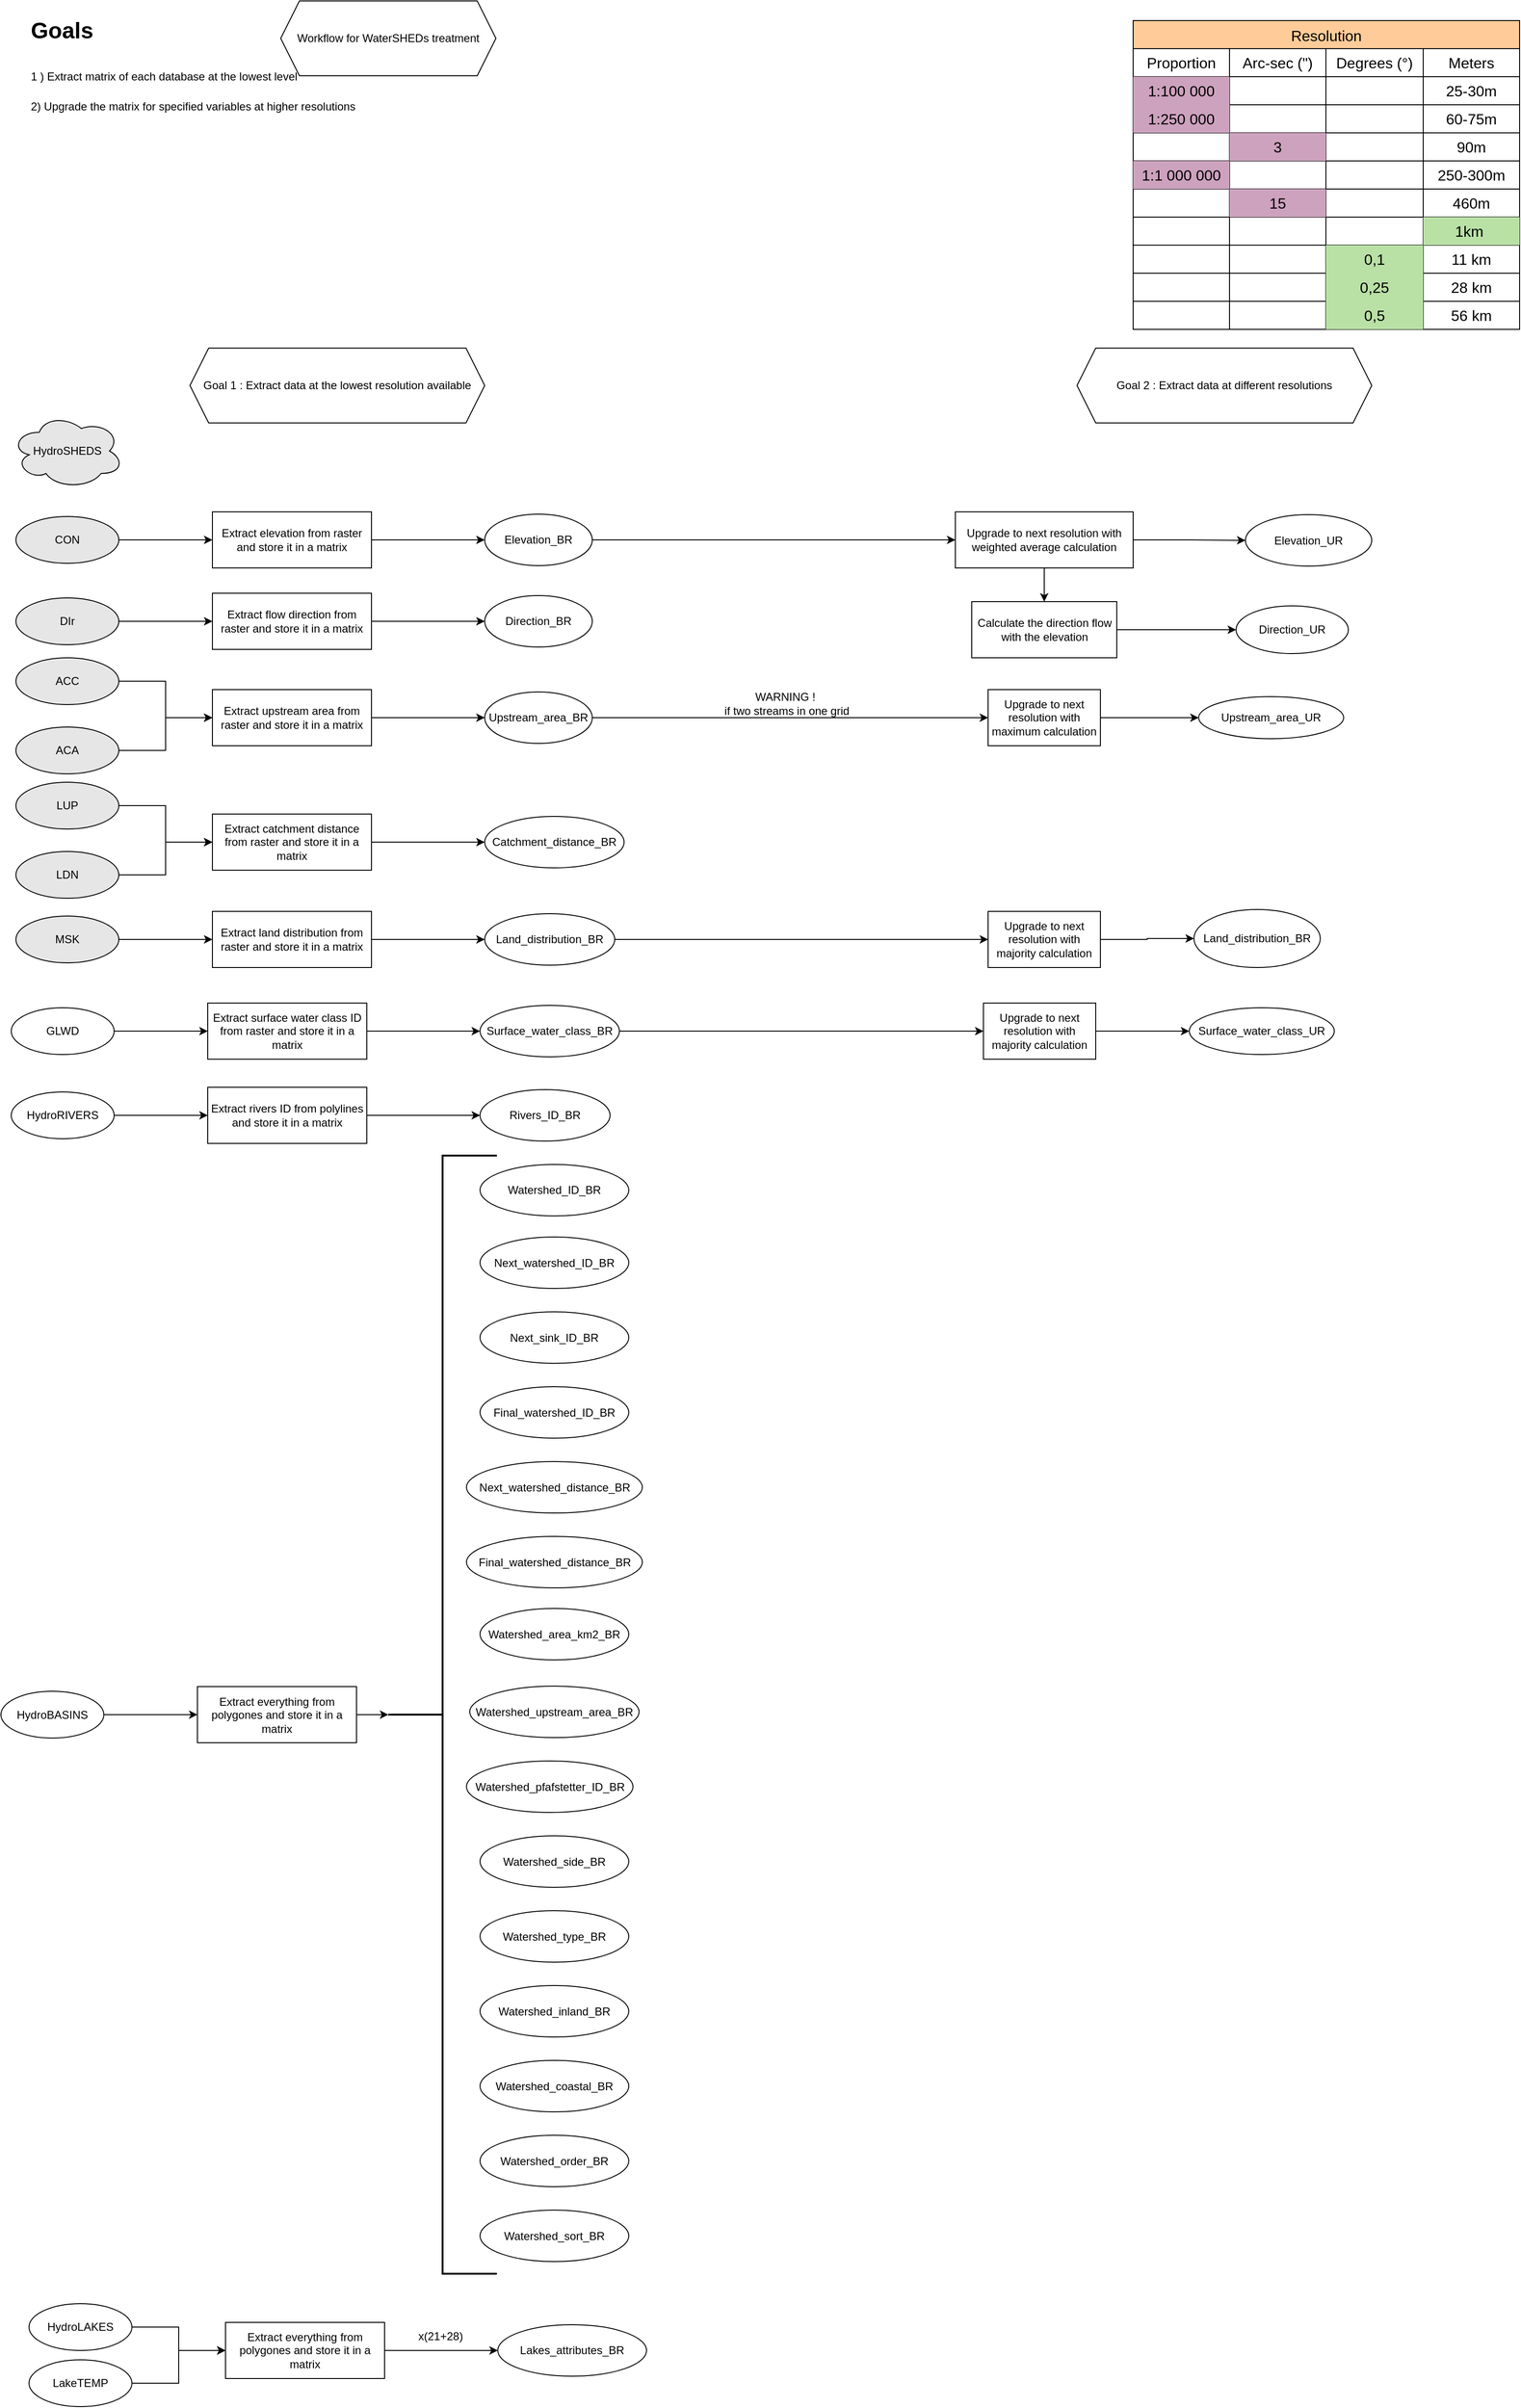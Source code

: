 <mxfile version="27.1.6">
  <diagram name="Page-1" id="_m5b2vXJE67MiZUAcYNU">
    <mxGraphModel dx="848" dy="1563" grid="1" gridSize="10" guides="1" tooltips="1" connect="1" arrows="1" fold="1" page="1" pageScale="1" pageWidth="827" pageHeight="1169" math="0" shadow="0">
      <root>
        <mxCell id="0" />
        <mxCell id="1" parent="0" />
        <mxCell id="U7EKYaoH1QaVwLvWLWPq-1" value="Workflow for WaterSHEDs treatment" style="shape=hexagon;perimeter=hexagonPerimeter2;whiteSpace=wrap;html=1;fixedSize=1;" vertex="1" parent="1">
          <mxGeometry x="299" y="-1161" width="230" height="80" as="geometry" />
        </mxCell>
        <mxCell id="U7EKYaoH1QaVwLvWLWPq-6" value="&lt;h1 style=&quot;margin-top: 0px;&quot;&gt;&lt;span style=&quot;background-color: transparent; color: light-dark(rgb(0, 0, 0), rgb(255, 255, 255));&quot;&gt;Goals&lt;/span&gt;&lt;/h1&gt;&lt;h1 style=&quot;margin-top: 0px;&quot;&gt;&lt;span style=&quot;font-size: 12px; font-weight: 400; text-align: center; text-wrap-mode: nowrap;&quot;&gt;1 ) Extract matrix of each database at the lowest level&lt;/span&gt;&lt;div style=&quot;font-size: 12px; font-weight: 400; text-align: center; text-wrap-mode: nowrap;&quot;&gt;&lt;br&gt;&lt;/div&gt;&lt;div style=&quot;font-size: 12px; font-weight: 400; text-align: center; text-wrap-mode: nowrap;&quot;&gt;2) Upgrade the matrix for specified variables at higher resolutions&lt;/div&gt;&lt;/h1&gt;" style="text;html=1;whiteSpace=wrap;overflow=hidden;rounded=0;" vertex="1" parent="1">
          <mxGeometry x="30" y="-1150" width="370" height="120" as="geometry" />
        </mxCell>
        <mxCell id="U7EKYaoH1QaVwLvWLWPq-8" value="Goal 1 : Extract data at the lowest resolution available" style="shape=hexagon;perimeter=hexagonPerimeter2;whiteSpace=wrap;html=1;fixedSize=1;" vertex="1" parent="1">
          <mxGeometry x="202" y="-790" width="315" height="80" as="geometry" />
        </mxCell>
        <mxCell id="U7EKYaoH1QaVwLvWLWPq-15" value="" style="edgeStyle=orthogonalEdgeStyle;rounded=0;orthogonalLoop=1;jettySize=auto;html=1;" edge="1" parent="1" source="U7EKYaoH1QaVwLvWLWPq-9" target="U7EKYaoH1QaVwLvWLWPq-14">
          <mxGeometry relative="1" as="geometry" />
        </mxCell>
        <mxCell id="U7EKYaoH1QaVwLvWLWPq-9" value="Extract elevation from raster and store it in a matrix" style="rounded=0;whiteSpace=wrap;html=1;" vertex="1" parent="1">
          <mxGeometry x="226" y="-615" width="170" height="60" as="geometry" />
        </mxCell>
        <mxCell id="U7EKYaoH1QaVwLvWLWPq-11" value="HydroSHEDS" style="ellipse;shape=cloud;whiteSpace=wrap;html=1;fillColor=#E6E6E6;" vertex="1" parent="1">
          <mxGeometry x="11" y="-720" width="120" height="80" as="geometry" />
        </mxCell>
        <mxCell id="U7EKYaoH1QaVwLvWLWPq-13" value="" style="edgeStyle=orthogonalEdgeStyle;rounded=0;orthogonalLoop=1;jettySize=auto;html=1;" edge="1" parent="1" source="U7EKYaoH1QaVwLvWLWPq-12" target="U7EKYaoH1QaVwLvWLWPq-9">
          <mxGeometry relative="1" as="geometry" />
        </mxCell>
        <mxCell id="U7EKYaoH1QaVwLvWLWPq-12" value="CON" style="ellipse;whiteSpace=wrap;html=1;fillColor=#E6E6E6;" vertex="1" parent="1">
          <mxGeometry x="16" y="-610" width="110" height="50" as="geometry" />
        </mxCell>
        <mxCell id="U7EKYaoH1QaVwLvWLWPq-154" value="" style="edgeStyle=orthogonalEdgeStyle;rounded=0;orthogonalLoop=1;jettySize=auto;html=1;" edge="1" parent="1" source="U7EKYaoH1QaVwLvWLWPq-14" target="U7EKYaoH1QaVwLvWLWPq-153">
          <mxGeometry relative="1" as="geometry" />
        </mxCell>
        <mxCell id="U7EKYaoH1QaVwLvWLWPq-157" value="" style="edgeStyle=orthogonalEdgeStyle;rounded=0;orthogonalLoop=1;jettySize=auto;html=1;" edge="1" parent="1" source="U7EKYaoH1QaVwLvWLWPq-14" target="U7EKYaoH1QaVwLvWLWPq-156">
          <mxGeometry relative="1" as="geometry" />
        </mxCell>
        <mxCell id="U7EKYaoH1QaVwLvWLWPq-14" value="Elevation_BR" style="ellipse;whiteSpace=wrap;html=1;rounded=0;" vertex="1" parent="1">
          <mxGeometry x="517" y="-612.5" width="115" height="55" as="geometry" />
        </mxCell>
        <mxCell id="U7EKYaoH1QaVwLvWLWPq-17" value="Resolution" style="shape=table;startSize=30;container=1;collapsible=0;childLayout=tableLayout;strokeColor=default;fontSize=16;fillColor=#FFCC99;" vertex="1" parent="1">
          <mxGeometry x="1210" y="-1140" width="413" height="330" as="geometry" />
        </mxCell>
        <mxCell id="U7EKYaoH1QaVwLvWLWPq-18" value="" style="shape=tableRow;horizontal=0;startSize=0;swimlaneHead=0;swimlaneBody=0;strokeColor=inherit;top=0;left=0;bottom=0;right=0;collapsible=0;dropTarget=0;fillColor=none;points=[[0,0.5],[1,0.5]];portConstraint=eastwest;fontSize=16;" vertex="1" parent="U7EKYaoH1QaVwLvWLWPq-17">
          <mxGeometry y="30" width="413" height="30" as="geometry" />
        </mxCell>
        <mxCell id="U7EKYaoH1QaVwLvWLWPq-72" value="Proportion" style="shape=partialRectangle;html=1;whiteSpace=wrap;connectable=0;strokeColor=inherit;overflow=hidden;fillColor=none;top=0;left=0;bottom=0;right=0;pointerEvents=1;fontSize=16;" vertex="1" parent="U7EKYaoH1QaVwLvWLWPq-18">
          <mxGeometry width="103" height="30" as="geometry">
            <mxRectangle width="103" height="30" as="alternateBounds" />
          </mxGeometry>
        </mxCell>
        <mxCell id="U7EKYaoH1QaVwLvWLWPq-19" value="Arc-sec (&quot;)" style="shape=partialRectangle;html=1;whiteSpace=wrap;connectable=0;strokeColor=inherit;overflow=hidden;fillColor=none;top=0;left=0;bottom=0;right=0;pointerEvents=1;fontSize=16;" vertex="1" parent="U7EKYaoH1QaVwLvWLWPq-18">
          <mxGeometry x="103" width="103" height="30" as="geometry">
            <mxRectangle width="103" height="30" as="alternateBounds" />
          </mxGeometry>
        </mxCell>
        <mxCell id="U7EKYaoH1QaVwLvWLWPq-20" value="Degrees (°)" style="shape=partialRectangle;html=1;whiteSpace=wrap;connectable=0;strokeColor=inherit;overflow=hidden;fillColor=none;top=0;left=0;bottom=0;right=0;pointerEvents=1;fontSize=16;" vertex="1" parent="U7EKYaoH1QaVwLvWLWPq-18">
          <mxGeometry x="206" width="104" height="30" as="geometry">
            <mxRectangle width="104" height="30" as="alternateBounds" />
          </mxGeometry>
        </mxCell>
        <mxCell id="U7EKYaoH1QaVwLvWLWPq-21" value="Meters" style="shape=partialRectangle;html=1;whiteSpace=wrap;connectable=0;strokeColor=inherit;overflow=hidden;fillColor=none;top=0;left=0;bottom=0;right=0;pointerEvents=1;fontSize=16;" vertex="1" parent="U7EKYaoH1QaVwLvWLWPq-18">
          <mxGeometry x="310" width="103" height="30" as="geometry">
            <mxRectangle width="103" height="30" as="alternateBounds" />
          </mxGeometry>
        </mxCell>
        <mxCell id="U7EKYaoH1QaVwLvWLWPq-22" value="" style="shape=tableRow;horizontal=0;startSize=0;swimlaneHead=0;swimlaneBody=0;strokeColor=inherit;top=0;left=0;bottom=0;right=0;collapsible=0;dropTarget=0;fillColor=none;points=[[0,0.5],[1,0.5]];portConstraint=eastwest;fontSize=16;" vertex="1" parent="U7EKYaoH1QaVwLvWLWPq-17">
          <mxGeometry y="60" width="413" height="30" as="geometry" />
        </mxCell>
        <mxCell id="U7EKYaoH1QaVwLvWLWPq-73" value="1:100 000" style="shape=partialRectangle;html=1;whiteSpace=wrap;connectable=0;strokeColor=inherit;overflow=hidden;fillColor=#CDA2BE;top=0;left=0;bottom=0;right=0;pointerEvents=1;fontSize=16;" vertex="1" parent="U7EKYaoH1QaVwLvWLWPq-22">
          <mxGeometry width="103" height="30" as="geometry">
            <mxRectangle width="103" height="30" as="alternateBounds" />
          </mxGeometry>
        </mxCell>
        <mxCell id="U7EKYaoH1QaVwLvWLWPq-23" value="" style="shape=partialRectangle;html=1;whiteSpace=wrap;connectable=0;strokeColor=inherit;overflow=hidden;fillColor=none;top=0;left=0;bottom=0;right=0;pointerEvents=1;fontSize=16;" vertex="1" parent="U7EKYaoH1QaVwLvWLWPq-22">
          <mxGeometry x="103" width="103" height="30" as="geometry">
            <mxRectangle width="103" height="30" as="alternateBounds" />
          </mxGeometry>
        </mxCell>
        <mxCell id="U7EKYaoH1QaVwLvWLWPq-24" value="" style="shape=partialRectangle;html=1;whiteSpace=wrap;connectable=0;strokeColor=inherit;overflow=hidden;fillColor=none;top=0;left=0;bottom=0;right=0;pointerEvents=1;fontSize=16;" vertex="1" parent="U7EKYaoH1QaVwLvWLWPq-22">
          <mxGeometry x="206" width="104" height="30" as="geometry">
            <mxRectangle width="104" height="30" as="alternateBounds" />
          </mxGeometry>
        </mxCell>
        <mxCell id="U7EKYaoH1QaVwLvWLWPq-25" value="25-30m" style="shape=partialRectangle;html=1;whiteSpace=wrap;connectable=0;strokeColor=inherit;overflow=hidden;fillColor=none;top=0;left=0;bottom=0;right=0;pointerEvents=1;fontSize=16;" vertex="1" parent="U7EKYaoH1QaVwLvWLWPq-22">
          <mxGeometry x="310" width="103" height="30" as="geometry">
            <mxRectangle width="103" height="30" as="alternateBounds" />
          </mxGeometry>
        </mxCell>
        <mxCell id="U7EKYaoH1QaVwLvWLWPq-30" value="" style="shape=tableRow;horizontal=0;startSize=0;swimlaneHead=0;swimlaneBody=0;strokeColor=inherit;top=0;left=0;bottom=0;right=0;collapsible=0;dropTarget=0;fillColor=none;points=[[0,0.5],[1,0.5]];portConstraint=eastwest;fontSize=16;" vertex="1" parent="U7EKYaoH1QaVwLvWLWPq-17">
          <mxGeometry y="90" width="413" height="30" as="geometry" />
        </mxCell>
        <mxCell id="U7EKYaoH1QaVwLvWLWPq-74" value="1:250 000" style="shape=partialRectangle;html=1;whiteSpace=wrap;connectable=0;strokeColor=inherit;overflow=hidden;fillColor=#CDA2BE;top=0;left=0;bottom=0;right=0;pointerEvents=1;fontSize=16;" vertex="1" parent="U7EKYaoH1QaVwLvWLWPq-30">
          <mxGeometry width="103" height="30" as="geometry">
            <mxRectangle width="103" height="30" as="alternateBounds" />
          </mxGeometry>
        </mxCell>
        <mxCell id="U7EKYaoH1QaVwLvWLWPq-31" value="" style="shape=partialRectangle;html=1;whiteSpace=wrap;connectable=0;strokeColor=inherit;overflow=hidden;fillColor=none;top=0;left=0;bottom=0;right=0;pointerEvents=1;fontSize=16;" vertex="1" parent="U7EKYaoH1QaVwLvWLWPq-30">
          <mxGeometry x="103" width="103" height="30" as="geometry">
            <mxRectangle width="103" height="30" as="alternateBounds" />
          </mxGeometry>
        </mxCell>
        <mxCell id="U7EKYaoH1QaVwLvWLWPq-32" value="" style="shape=partialRectangle;html=1;whiteSpace=wrap;connectable=0;strokeColor=inherit;overflow=hidden;fillColor=none;top=0;left=0;bottom=0;right=0;pointerEvents=1;fontSize=16;" vertex="1" parent="U7EKYaoH1QaVwLvWLWPq-30">
          <mxGeometry x="206" width="104" height="30" as="geometry">
            <mxRectangle width="104" height="30" as="alternateBounds" />
          </mxGeometry>
        </mxCell>
        <mxCell id="U7EKYaoH1QaVwLvWLWPq-33" value="60-75m" style="shape=partialRectangle;html=1;whiteSpace=wrap;connectable=0;strokeColor=inherit;overflow=hidden;fillColor=none;top=0;left=0;bottom=0;right=0;pointerEvents=1;fontSize=16;" vertex="1" parent="U7EKYaoH1QaVwLvWLWPq-30">
          <mxGeometry x="310" width="103" height="30" as="geometry">
            <mxRectangle width="103" height="30" as="alternateBounds" />
          </mxGeometry>
        </mxCell>
        <mxCell id="U7EKYaoH1QaVwLvWLWPq-34" value="" style="shape=tableRow;horizontal=0;startSize=0;swimlaneHead=0;swimlaneBody=0;strokeColor=inherit;top=0;left=0;bottom=0;right=0;collapsible=0;dropTarget=0;fillColor=none;points=[[0,0.5],[1,0.5]];portConstraint=eastwest;fontSize=16;" vertex="1" parent="U7EKYaoH1QaVwLvWLWPq-17">
          <mxGeometry y="120" width="413" height="30" as="geometry" />
        </mxCell>
        <mxCell id="U7EKYaoH1QaVwLvWLWPq-75" style="shape=partialRectangle;html=1;whiteSpace=wrap;connectable=0;strokeColor=inherit;overflow=hidden;fillColor=none;top=0;left=0;bottom=0;right=0;pointerEvents=1;fontSize=16;" vertex="1" parent="U7EKYaoH1QaVwLvWLWPq-34">
          <mxGeometry width="103" height="30" as="geometry">
            <mxRectangle width="103" height="30" as="alternateBounds" />
          </mxGeometry>
        </mxCell>
        <mxCell id="U7EKYaoH1QaVwLvWLWPq-35" value="3" style="shape=partialRectangle;html=1;whiteSpace=wrap;connectable=0;strokeColor=inherit;overflow=hidden;fillColor=#CDA2BE;top=0;left=0;bottom=0;right=0;pointerEvents=1;fontSize=16;" vertex="1" parent="U7EKYaoH1QaVwLvWLWPq-34">
          <mxGeometry x="103" width="103" height="30" as="geometry">
            <mxRectangle width="103" height="30" as="alternateBounds" />
          </mxGeometry>
        </mxCell>
        <mxCell id="U7EKYaoH1QaVwLvWLWPq-36" value="" style="shape=partialRectangle;html=1;whiteSpace=wrap;connectable=0;strokeColor=inherit;overflow=hidden;fillColor=none;top=0;left=0;bottom=0;right=0;pointerEvents=1;fontSize=16;" vertex="1" parent="U7EKYaoH1QaVwLvWLWPq-34">
          <mxGeometry x="206" width="104" height="30" as="geometry">
            <mxRectangle width="104" height="30" as="alternateBounds" />
          </mxGeometry>
        </mxCell>
        <mxCell id="U7EKYaoH1QaVwLvWLWPq-37" value="90m" style="shape=partialRectangle;html=1;whiteSpace=wrap;connectable=0;strokeColor=inherit;overflow=hidden;fillColor=none;top=0;left=0;bottom=0;right=0;pointerEvents=1;fontSize=16;" vertex="1" parent="U7EKYaoH1QaVwLvWLWPq-34">
          <mxGeometry x="310" width="103" height="30" as="geometry">
            <mxRectangle width="103" height="30" as="alternateBounds" />
          </mxGeometry>
        </mxCell>
        <mxCell id="U7EKYaoH1QaVwLvWLWPq-26" value="" style="shape=tableRow;horizontal=0;startSize=0;swimlaneHead=0;swimlaneBody=0;strokeColor=inherit;top=0;left=0;bottom=0;right=0;collapsible=0;dropTarget=0;fillColor=none;points=[[0,0.5],[1,0.5]];portConstraint=eastwest;fontSize=16;" vertex="1" parent="U7EKYaoH1QaVwLvWLWPq-17">
          <mxGeometry y="150" width="413" height="30" as="geometry" />
        </mxCell>
        <mxCell id="U7EKYaoH1QaVwLvWLWPq-76" value="1:1 000 000" style="shape=partialRectangle;html=1;whiteSpace=wrap;connectable=0;strokeColor=inherit;overflow=hidden;fillColor=#CDA2BE;top=0;left=0;bottom=0;right=0;pointerEvents=1;fontSize=16;" vertex="1" parent="U7EKYaoH1QaVwLvWLWPq-26">
          <mxGeometry width="103" height="30" as="geometry">
            <mxRectangle width="103" height="30" as="alternateBounds" />
          </mxGeometry>
        </mxCell>
        <mxCell id="U7EKYaoH1QaVwLvWLWPq-27" value="" style="shape=partialRectangle;html=1;whiteSpace=wrap;connectable=0;strokeColor=inherit;overflow=hidden;fillColor=none;top=0;left=0;bottom=0;right=0;pointerEvents=1;fontSize=16;" vertex="1" parent="U7EKYaoH1QaVwLvWLWPq-26">
          <mxGeometry x="103" width="103" height="30" as="geometry">
            <mxRectangle width="103" height="30" as="alternateBounds" />
          </mxGeometry>
        </mxCell>
        <mxCell id="U7EKYaoH1QaVwLvWLWPq-28" value="" style="shape=partialRectangle;html=1;whiteSpace=wrap;connectable=0;strokeColor=inherit;overflow=hidden;fillColor=none;top=0;left=0;bottom=0;right=0;pointerEvents=1;fontSize=16;" vertex="1" parent="U7EKYaoH1QaVwLvWLWPq-26">
          <mxGeometry x="206" width="104" height="30" as="geometry">
            <mxRectangle width="104" height="30" as="alternateBounds" />
          </mxGeometry>
        </mxCell>
        <mxCell id="U7EKYaoH1QaVwLvWLWPq-29" value="250-300m" style="shape=partialRectangle;html=1;whiteSpace=wrap;connectable=0;strokeColor=inherit;overflow=hidden;fillColor=none;top=0;left=0;bottom=0;right=0;pointerEvents=1;fontSize=16;" vertex="1" parent="U7EKYaoH1QaVwLvWLWPq-26">
          <mxGeometry x="310" width="103" height="30" as="geometry">
            <mxRectangle width="103" height="30" as="alternateBounds" />
          </mxGeometry>
        </mxCell>
        <mxCell id="U7EKYaoH1QaVwLvWLWPq-38" value="" style="shape=tableRow;horizontal=0;startSize=0;swimlaneHead=0;swimlaneBody=0;strokeColor=inherit;top=0;left=0;bottom=0;right=0;collapsible=0;dropTarget=0;fillColor=none;points=[[0,0.5],[1,0.5]];portConstraint=eastwest;fontSize=16;" vertex="1" parent="U7EKYaoH1QaVwLvWLWPq-17">
          <mxGeometry y="180" width="413" height="30" as="geometry" />
        </mxCell>
        <mxCell id="U7EKYaoH1QaVwLvWLWPq-77" style="shape=partialRectangle;html=1;whiteSpace=wrap;connectable=0;strokeColor=inherit;overflow=hidden;fillColor=none;top=0;left=0;bottom=0;right=0;pointerEvents=1;fontSize=16;" vertex="1" parent="U7EKYaoH1QaVwLvWLWPq-38">
          <mxGeometry width="103" height="30" as="geometry">
            <mxRectangle width="103" height="30" as="alternateBounds" />
          </mxGeometry>
        </mxCell>
        <mxCell id="U7EKYaoH1QaVwLvWLWPq-39" value="15" style="shape=partialRectangle;html=1;whiteSpace=wrap;connectable=0;strokeColor=inherit;overflow=hidden;fillColor=#CDA2BE;top=0;left=0;bottom=0;right=0;pointerEvents=1;fontSize=16;" vertex="1" parent="U7EKYaoH1QaVwLvWLWPq-38">
          <mxGeometry x="103" width="103" height="30" as="geometry">
            <mxRectangle width="103" height="30" as="alternateBounds" />
          </mxGeometry>
        </mxCell>
        <mxCell id="U7EKYaoH1QaVwLvWLWPq-40" value="" style="shape=partialRectangle;html=1;whiteSpace=wrap;connectable=0;strokeColor=inherit;overflow=hidden;fillColor=none;top=0;left=0;bottom=0;right=0;pointerEvents=1;fontSize=16;" vertex="1" parent="U7EKYaoH1QaVwLvWLWPq-38">
          <mxGeometry x="206" width="104" height="30" as="geometry">
            <mxRectangle width="104" height="30" as="alternateBounds" />
          </mxGeometry>
        </mxCell>
        <mxCell id="U7EKYaoH1QaVwLvWLWPq-41" value="460m" style="shape=partialRectangle;html=1;whiteSpace=wrap;connectable=0;strokeColor=inherit;overflow=hidden;fillColor=none;top=0;left=0;bottom=0;right=0;pointerEvents=1;fontSize=16;" vertex="1" parent="U7EKYaoH1QaVwLvWLWPq-38">
          <mxGeometry x="310" width="103" height="30" as="geometry">
            <mxRectangle width="103" height="30" as="alternateBounds" />
          </mxGeometry>
        </mxCell>
        <mxCell id="U7EKYaoH1QaVwLvWLWPq-46" value="" style="shape=tableRow;horizontal=0;startSize=0;swimlaneHead=0;swimlaneBody=0;strokeColor=inherit;top=0;left=0;bottom=0;right=0;collapsible=0;dropTarget=0;fillColor=none;points=[[0,0.5],[1,0.5]];portConstraint=eastwest;fontSize=16;" vertex="1" parent="U7EKYaoH1QaVwLvWLWPq-17">
          <mxGeometry y="210" width="413" height="30" as="geometry" />
        </mxCell>
        <mxCell id="U7EKYaoH1QaVwLvWLWPq-78" style="shape=partialRectangle;html=1;whiteSpace=wrap;connectable=0;strokeColor=inherit;overflow=hidden;fillColor=none;top=0;left=0;bottom=0;right=0;pointerEvents=1;fontSize=16;" vertex="1" parent="U7EKYaoH1QaVwLvWLWPq-46">
          <mxGeometry width="103" height="30" as="geometry">
            <mxRectangle width="103" height="30" as="alternateBounds" />
          </mxGeometry>
        </mxCell>
        <mxCell id="U7EKYaoH1QaVwLvWLWPq-47" value="" style="shape=partialRectangle;html=1;whiteSpace=wrap;connectable=0;strokeColor=inherit;overflow=hidden;fillColor=none;top=0;left=0;bottom=0;right=0;pointerEvents=1;fontSize=16;" vertex="1" parent="U7EKYaoH1QaVwLvWLWPq-46">
          <mxGeometry x="103" width="103" height="30" as="geometry">
            <mxRectangle width="103" height="30" as="alternateBounds" />
          </mxGeometry>
        </mxCell>
        <mxCell id="U7EKYaoH1QaVwLvWLWPq-48" value="" style="shape=partialRectangle;html=1;whiteSpace=wrap;connectable=0;strokeColor=inherit;overflow=hidden;fillColor=none;top=0;left=0;bottom=0;right=0;pointerEvents=1;fontSize=16;" vertex="1" parent="U7EKYaoH1QaVwLvWLWPq-46">
          <mxGeometry x="206" width="104" height="30" as="geometry">
            <mxRectangle width="104" height="30" as="alternateBounds" />
          </mxGeometry>
        </mxCell>
        <mxCell id="U7EKYaoH1QaVwLvWLWPq-49" value="1km&amp;nbsp;" style="shape=partialRectangle;html=1;whiteSpace=wrap;connectable=0;strokeColor=inherit;overflow=hidden;fillColor=#B9E0A5;top=0;left=0;bottom=0;right=0;pointerEvents=1;fontSize=16;" vertex="1" parent="U7EKYaoH1QaVwLvWLWPq-46">
          <mxGeometry x="310" width="103" height="30" as="geometry">
            <mxRectangle width="103" height="30" as="alternateBounds" />
          </mxGeometry>
        </mxCell>
        <mxCell id="U7EKYaoH1QaVwLvWLWPq-50" value="" style="shape=tableRow;horizontal=0;startSize=0;swimlaneHead=0;swimlaneBody=0;strokeColor=inherit;top=0;left=0;bottom=0;right=0;collapsible=0;dropTarget=0;fillColor=none;points=[[0,0.5],[1,0.5]];portConstraint=eastwest;fontSize=16;" vertex="1" parent="U7EKYaoH1QaVwLvWLWPq-17">
          <mxGeometry y="240" width="413" height="30" as="geometry" />
        </mxCell>
        <mxCell id="U7EKYaoH1QaVwLvWLWPq-79" style="shape=partialRectangle;html=1;whiteSpace=wrap;connectable=0;strokeColor=inherit;overflow=hidden;fillColor=none;top=0;left=0;bottom=0;right=0;pointerEvents=1;fontSize=16;" vertex="1" parent="U7EKYaoH1QaVwLvWLWPq-50">
          <mxGeometry width="103" height="30" as="geometry">
            <mxRectangle width="103" height="30" as="alternateBounds" />
          </mxGeometry>
        </mxCell>
        <mxCell id="U7EKYaoH1QaVwLvWLWPq-51" value="" style="shape=partialRectangle;html=1;whiteSpace=wrap;connectable=0;strokeColor=inherit;overflow=hidden;fillColor=none;top=0;left=0;bottom=0;right=0;pointerEvents=1;fontSize=16;" vertex="1" parent="U7EKYaoH1QaVwLvWLWPq-50">
          <mxGeometry x="103" width="103" height="30" as="geometry">
            <mxRectangle width="103" height="30" as="alternateBounds" />
          </mxGeometry>
        </mxCell>
        <mxCell id="U7EKYaoH1QaVwLvWLWPq-52" value="0,1" style="shape=partialRectangle;html=1;whiteSpace=wrap;connectable=0;strokeColor=inherit;overflow=hidden;fillColor=#B9E0A5;top=0;left=0;bottom=0;right=0;pointerEvents=1;fontSize=16;" vertex="1" parent="U7EKYaoH1QaVwLvWLWPq-50">
          <mxGeometry x="206" width="104" height="30" as="geometry">
            <mxRectangle width="104" height="30" as="alternateBounds" />
          </mxGeometry>
        </mxCell>
        <mxCell id="U7EKYaoH1QaVwLvWLWPq-53" value="11 km" style="shape=partialRectangle;html=1;whiteSpace=wrap;connectable=0;strokeColor=inherit;overflow=hidden;fillColor=none;top=0;left=0;bottom=0;right=0;pointerEvents=1;fontSize=16;" vertex="1" parent="U7EKYaoH1QaVwLvWLWPq-50">
          <mxGeometry x="310" width="103" height="30" as="geometry">
            <mxRectangle width="103" height="30" as="alternateBounds" />
          </mxGeometry>
        </mxCell>
        <mxCell id="U7EKYaoH1QaVwLvWLWPq-54" value="" style="shape=tableRow;horizontal=0;startSize=0;swimlaneHead=0;swimlaneBody=0;strokeColor=inherit;top=0;left=0;bottom=0;right=0;collapsible=0;dropTarget=0;fillColor=none;points=[[0,0.5],[1,0.5]];portConstraint=eastwest;fontSize=16;" vertex="1" parent="U7EKYaoH1QaVwLvWLWPq-17">
          <mxGeometry y="270" width="413" height="30" as="geometry" />
        </mxCell>
        <mxCell id="U7EKYaoH1QaVwLvWLWPq-80" style="shape=partialRectangle;html=1;whiteSpace=wrap;connectable=0;strokeColor=inherit;overflow=hidden;fillColor=none;top=0;left=0;bottom=0;right=0;pointerEvents=1;fontSize=16;" vertex="1" parent="U7EKYaoH1QaVwLvWLWPq-54">
          <mxGeometry width="103" height="30" as="geometry">
            <mxRectangle width="103" height="30" as="alternateBounds" />
          </mxGeometry>
        </mxCell>
        <mxCell id="U7EKYaoH1QaVwLvWLWPq-55" value="" style="shape=partialRectangle;html=1;whiteSpace=wrap;connectable=0;strokeColor=inherit;overflow=hidden;fillColor=none;top=0;left=0;bottom=0;right=0;pointerEvents=1;fontSize=16;" vertex="1" parent="U7EKYaoH1QaVwLvWLWPq-54">
          <mxGeometry x="103" width="103" height="30" as="geometry">
            <mxRectangle width="103" height="30" as="alternateBounds" />
          </mxGeometry>
        </mxCell>
        <mxCell id="U7EKYaoH1QaVwLvWLWPq-56" value="0,25" style="shape=partialRectangle;html=1;whiteSpace=wrap;connectable=0;strokeColor=inherit;overflow=hidden;fillColor=#B9E0A5;top=0;left=0;bottom=0;right=0;pointerEvents=1;fontSize=16;" vertex="1" parent="U7EKYaoH1QaVwLvWLWPq-54">
          <mxGeometry x="206" width="104" height="30" as="geometry">
            <mxRectangle width="104" height="30" as="alternateBounds" />
          </mxGeometry>
        </mxCell>
        <mxCell id="U7EKYaoH1QaVwLvWLWPq-57" value="28 km" style="shape=partialRectangle;html=1;whiteSpace=wrap;connectable=0;strokeColor=inherit;overflow=hidden;fillColor=none;top=0;left=0;bottom=0;right=0;pointerEvents=1;fontSize=16;" vertex="1" parent="U7EKYaoH1QaVwLvWLWPq-54">
          <mxGeometry x="310" width="103" height="30" as="geometry">
            <mxRectangle width="103" height="30" as="alternateBounds" />
          </mxGeometry>
        </mxCell>
        <mxCell id="U7EKYaoH1QaVwLvWLWPq-58" value="" style="shape=tableRow;horizontal=0;startSize=0;swimlaneHead=0;swimlaneBody=0;strokeColor=inherit;top=0;left=0;bottom=0;right=0;collapsible=0;dropTarget=0;fillColor=none;points=[[0,0.5],[1,0.5]];portConstraint=eastwest;fontSize=16;" vertex="1" parent="U7EKYaoH1QaVwLvWLWPq-17">
          <mxGeometry y="300" width="413" height="30" as="geometry" />
        </mxCell>
        <mxCell id="U7EKYaoH1QaVwLvWLWPq-81" style="shape=partialRectangle;html=1;whiteSpace=wrap;connectable=0;strokeColor=inherit;overflow=hidden;fillColor=none;top=0;left=0;bottom=0;right=0;pointerEvents=1;fontSize=16;" vertex="1" parent="U7EKYaoH1QaVwLvWLWPq-58">
          <mxGeometry width="103" height="30" as="geometry">
            <mxRectangle width="103" height="30" as="alternateBounds" />
          </mxGeometry>
        </mxCell>
        <mxCell id="U7EKYaoH1QaVwLvWLWPq-59" value="" style="shape=partialRectangle;html=1;whiteSpace=wrap;connectable=0;strokeColor=inherit;overflow=hidden;fillColor=none;top=0;left=0;bottom=0;right=0;pointerEvents=1;fontSize=16;" vertex="1" parent="U7EKYaoH1QaVwLvWLWPq-58">
          <mxGeometry x="103" width="103" height="30" as="geometry">
            <mxRectangle width="103" height="30" as="alternateBounds" />
          </mxGeometry>
        </mxCell>
        <mxCell id="U7EKYaoH1QaVwLvWLWPq-60" value="0,5" style="shape=partialRectangle;html=1;whiteSpace=wrap;connectable=0;strokeColor=inherit;overflow=hidden;fillColor=#B9E0A5;top=0;left=0;bottom=0;right=0;pointerEvents=1;fontSize=16;" vertex="1" parent="U7EKYaoH1QaVwLvWLWPq-58">
          <mxGeometry x="206" width="104" height="30" as="geometry">
            <mxRectangle width="104" height="30" as="alternateBounds" />
          </mxGeometry>
        </mxCell>
        <mxCell id="U7EKYaoH1QaVwLvWLWPq-61" value="56 km" style="shape=partialRectangle;html=1;whiteSpace=wrap;connectable=0;strokeColor=inherit;overflow=hidden;fillColor=none;top=0;left=0;bottom=0;right=0;pointerEvents=1;fontSize=16;" vertex="1" parent="U7EKYaoH1QaVwLvWLWPq-58">
          <mxGeometry x="310" width="103" height="30" as="geometry">
            <mxRectangle width="103" height="30" as="alternateBounds" />
          </mxGeometry>
        </mxCell>
        <mxCell id="U7EKYaoH1QaVwLvWLWPq-83" value="" style="edgeStyle=orthogonalEdgeStyle;rounded=0;orthogonalLoop=1;jettySize=auto;html=1;" edge="1" parent="1" source="U7EKYaoH1QaVwLvWLWPq-84" target="U7EKYaoH1QaVwLvWLWPq-87">
          <mxGeometry relative="1" as="geometry" />
        </mxCell>
        <mxCell id="U7EKYaoH1QaVwLvWLWPq-84" value="Extract flow direction from raster and store it in a matrix" style="rounded=0;whiteSpace=wrap;html=1;" vertex="1" parent="1">
          <mxGeometry x="226" y="-528" width="170" height="60" as="geometry" />
        </mxCell>
        <mxCell id="U7EKYaoH1QaVwLvWLWPq-85" value="" style="edgeStyle=orthogonalEdgeStyle;rounded=0;orthogonalLoop=1;jettySize=auto;html=1;" edge="1" parent="1" source="U7EKYaoH1QaVwLvWLWPq-86" target="U7EKYaoH1QaVwLvWLWPq-84">
          <mxGeometry relative="1" as="geometry" />
        </mxCell>
        <mxCell id="U7EKYaoH1QaVwLvWLWPq-86" value="DIr" style="ellipse;whiteSpace=wrap;html=1;fillColor=#E6E6E6;" vertex="1" parent="1">
          <mxGeometry x="16" y="-523" width="110" height="50" as="geometry" />
        </mxCell>
        <mxCell id="U7EKYaoH1QaVwLvWLWPq-87" value="Direction_BR" style="ellipse;whiteSpace=wrap;html=1;rounded=0;" vertex="1" parent="1">
          <mxGeometry x="517" y="-525.5" width="115" height="55" as="geometry" />
        </mxCell>
        <mxCell id="U7EKYaoH1QaVwLvWLWPq-98" value="" style="edgeStyle=orthogonalEdgeStyle;rounded=0;orthogonalLoop=1;jettySize=auto;html=1;" edge="1" parent="1" source="U7EKYaoH1QaVwLvWLWPq-99" target="U7EKYaoH1QaVwLvWLWPq-102">
          <mxGeometry relative="1" as="geometry" />
        </mxCell>
        <mxCell id="U7EKYaoH1QaVwLvWLWPq-99" value="Extract upstream area from raster and store it in a matrix" style="rounded=0;whiteSpace=wrap;html=1;" vertex="1" parent="1">
          <mxGeometry x="226" y="-425" width="170" height="60" as="geometry" />
        </mxCell>
        <mxCell id="U7EKYaoH1QaVwLvWLWPq-100" value="" style="edgeStyle=orthogonalEdgeStyle;rounded=0;orthogonalLoop=1;jettySize=auto;html=1;" edge="1" parent="1" source="U7EKYaoH1QaVwLvWLWPq-101" target="U7EKYaoH1QaVwLvWLWPq-99">
          <mxGeometry relative="1" as="geometry" />
        </mxCell>
        <mxCell id="U7EKYaoH1QaVwLvWLWPq-101" value="ACC" style="ellipse;whiteSpace=wrap;html=1;fillColor=#E6E6E6;" vertex="1" parent="1">
          <mxGeometry x="16" y="-459" width="110" height="50" as="geometry" />
        </mxCell>
        <mxCell id="U7EKYaoH1QaVwLvWLWPq-163" value="" style="edgeStyle=orthogonalEdgeStyle;rounded=0;orthogonalLoop=1;jettySize=auto;html=1;" edge="1" parent="1" source="U7EKYaoH1QaVwLvWLWPq-102" target="U7EKYaoH1QaVwLvWLWPq-162">
          <mxGeometry relative="1" as="geometry" />
        </mxCell>
        <mxCell id="U7EKYaoH1QaVwLvWLWPq-102" value="Upstream_area_BR" style="ellipse;whiteSpace=wrap;html=1;rounded=0;" vertex="1" parent="1">
          <mxGeometry x="517" y="-422.5" width="115" height="55" as="geometry" />
        </mxCell>
        <mxCell id="U7EKYaoH1QaVwLvWLWPq-104" value="" style="edgeStyle=orthogonalEdgeStyle;rounded=0;orthogonalLoop=1;jettySize=auto;html=1;" edge="1" parent="1" source="U7EKYaoH1QaVwLvWLWPq-103" target="U7EKYaoH1QaVwLvWLWPq-99">
          <mxGeometry relative="1" as="geometry" />
        </mxCell>
        <mxCell id="U7EKYaoH1QaVwLvWLWPq-103" value="ACA" style="ellipse;whiteSpace=wrap;html=1;fillColor=#E6E6E6;" vertex="1" parent="1">
          <mxGeometry x="16" y="-385" width="110" height="50" as="geometry" />
        </mxCell>
        <mxCell id="U7EKYaoH1QaVwLvWLWPq-105" value="" style="edgeStyle=orthogonalEdgeStyle;rounded=0;orthogonalLoop=1;jettySize=auto;html=1;" edge="1" parent="1" source="U7EKYaoH1QaVwLvWLWPq-106" target="U7EKYaoH1QaVwLvWLWPq-109">
          <mxGeometry relative="1" as="geometry" />
        </mxCell>
        <mxCell id="U7EKYaoH1QaVwLvWLWPq-106" value="Extract land distribution from raster and store it in a matrix" style="rounded=0;whiteSpace=wrap;html=1;" vertex="1" parent="1">
          <mxGeometry x="226" y="-188" width="170" height="60" as="geometry" />
        </mxCell>
        <mxCell id="U7EKYaoH1QaVwLvWLWPq-107" value="" style="edgeStyle=orthogonalEdgeStyle;rounded=0;orthogonalLoop=1;jettySize=auto;html=1;" edge="1" parent="1" source="U7EKYaoH1QaVwLvWLWPq-108" target="U7EKYaoH1QaVwLvWLWPq-106">
          <mxGeometry relative="1" as="geometry" />
        </mxCell>
        <mxCell id="U7EKYaoH1QaVwLvWLWPq-108" value="MSK" style="ellipse;whiteSpace=wrap;html=1;fillColor=#E6E6E6;" vertex="1" parent="1">
          <mxGeometry x="16" y="-183" width="110" height="50" as="geometry" />
        </mxCell>
        <mxCell id="U7EKYaoH1QaVwLvWLWPq-169" value="" style="edgeStyle=orthogonalEdgeStyle;rounded=0;orthogonalLoop=1;jettySize=auto;html=1;" edge="1" parent="1" source="U7EKYaoH1QaVwLvWLWPq-109" target="U7EKYaoH1QaVwLvWLWPq-168">
          <mxGeometry relative="1" as="geometry" />
        </mxCell>
        <mxCell id="U7EKYaoH1QaVwLvWLWPq-109" value="Land_distribution_BR" style="ellipse;whiteSpace=wrap;html=1;rounded=0;" vertex="1" parent="1">
          <mxGeometry x="517" y="-185.5" width="139" height="55" as="geometry" />
        </mxCell>
        <mxCell id="U7EKYaoH1QaVwLvWLWPq-110" value="" style="edgeStyle=orthogonalEdgeStyle;rounded=0;orthogonalLoop=1;jettySize=auto;html=1;" edge="1" parent="1" source="U7EKYaoH1QaVwLvWLWPq-111" target="U7EKYaoH1QaVwLvWLWPq-114">
          <mxGeometry relative="1" as="geometry" />
        </mxCell>
        <mxCell id="U7EKYaoH1QaVwLvWLWPq-111" value="Extract catchment distance from raster and store it in a matrix" style="rounded=0;whiteSpace=wrap;html=1;" vertex="1" parent="1">
          <mxGeometry x="226" y="-292" width="170" height="60" as="geometry" />
        </mxCell>
        <mxCell id="U7EKYaoH1QaVwLvWLWPq-112" value="" style="edgeStyle=orthogonalEdgeStyle;rounded=0;orthogonalLoop=1;jettySize=auto;html=1;" edge="1" parent="1" source="U7EKYaoH1QaVwLvWLWPq-113" target="U7EKYaoH1QaVwLvWLWPq-111">
          <mxGeometry relative="1" as="geometry" />
        </mxCell>
        <mxCell id="U7EKYaoH1QaVwLvWLWPq-113" value="LUP" style="ellipse;whiteSpace=wrap;html=1;fillColor=#E6E6E6;" vertex="1" parent="1">
          <mxGeometry x="16" y="-326" width="110" height="50" as="geometry" />
        </mxCell>
        <mxCell id="U7EKYaoH1QaVwLvWLWPq-114" value="Catchment_distance_BR" style="ellipse;whiteSpace=wrap;html=1;rounded=0;" vertex="1" parent="1">
          <mxGeometry x="517" y="-289.5" width="149" height="55" as="geometry" />
        </mxCell>
        <mxCell id="U7EKYaoH1QaVwLvWLWPq-115" value="" style="edgeStyle=orthogonalEdgeStyle;rounded=0;orthogonalLoop=1;jettySize=auto;html=1;" edge="1" parent="1" source="U7EKYaoH1QaVwLvWLWPq-116" target="U7EKYaoH1QaVwLvWLWPq-111">
          <mxGeometry relative="1" as="geometry" />
        </mxCell>
        <mxCell id="U7EKYaoH1QaVwLvWLWPq-116" value="LDN" style="ellipse;whiteSpace=wrap;html=1;fillColor=#E6E6E6;" vertex="1" parent="1">
          <mxGeometry x="16" y="-252" width="110" height="50" as="geometry" />
        </mxCell>
        <mxCell id="U7EKYaoH1QaVwLvWLWPq-118" value="" style="edgeStyle=orthogonalEdgeStyle;rounded=0;orthogonalLoop=1;jettySize=auto;html=1;" edge="1" parent="1" source="U7EKYaoH1QaVwLvWLWPq-119" target="U7EKYaoH1QaVwLvWLWPq-122">
          <mxGeometry relative="1" as="geometry" />
        </mxCell>
        <mxCell id="U7EKYaoH1QaVwLvWLWPq-119" value="Extract rivers ID from polylines and store it in a matrix" style="rounded=0;whiteSpace=wrap;html=1;" vertex="1" parent="1">
          <mxGeometry x="221" width="170" height="60" as="geometry" />
        </mxCell>
        <mxCell id="U7EKYaoH1QaVwLvWLWPq-120" value="" style="edgeStyle=orthogonalEdgeStyle;rounded=0;orthogonalLoop=1;jettySize=auto;html=1;" edge="1" parent="1" source="U7EKYaoH1QaVwLvWLWPq-121" target="U7EKYaoH1QaVwLvWLWPq-119">
          <mxGeometry relative="1" as="geometry" />
        </mxCell>
        <mxCell id="U7EKYaoH1QaVwLvWLWPq-121" value="HydroRIVERS" style="ellipse;whiteSpace=wrap;html=1;fillColor=none;" vertex="1" parent="1">
          <mxGeometry x="11" y="5" width="110" height="50" as="geometry" />
        </mxCell>
        <mxCell id="U7EKYaoH1QaVwLvWLWPq-122" value="Rivers_ID_BR" style="ellipse;whiteSpace=wrap;html=1;rounded=0;" vertex="1" parent="1">
          <mxGeometry x="512" y="2.5" width="139" height="55" as="geometry" />
        </mxCell>
        <mxCell id="U7EKYaoH1QaVwLvWLWPq-197" value="" style="edgeStyle=orthogonalEdgeStyle;rounded=0;orthogonalLoop=1;jettySize=auto;html=1;" edge="1" parent="1" source="U7EKYaoH1QaVwLvWLWPq-124" target="U7EKYaoH1QaVwLvWLWPq-196">
          <mxGeometry relative="1" as="geometry" />
        </mxCell>
        <mxCell id="U7EKYaoH1QaVwLvWLWPq-124" value="Extract everything from polygones and store it in a matrix" style="rounded=0;whiteSpace=wrap;html=1;" vertex="1" parent="1">
          <mxGeometry x="210" y="640.5" width="170" height="60" as="geometry" />
        </mxCell>
        <mxCell id="U7EKYaoH1QaVwLvWLWPq-125" value="" style="edgeStyle=orthogonalEdgeStyle;rounded=0;orthogonalLoop=1;jettySize=auto;html=1;" edge="1" parent="1" source="U7EKYaoH1QaVwLvWLWPq-126" target="U7EKYaoH1QaVwLvWLWPq-124">
          <mxGeometry relative="1" as="geometry" />
        </mxCell>
        <mxCell id="U7EKYaoH1QaVwLvWLWPq-126" value="HydroBASINS" style="ellipse;whiteSpace=wrap;html=1;fillColor=none;" vertex="1" parent="1">
          <mxGeometry y="645.5" width="110" height="50" as="geometry" />
        </mxCell>
        <mxCell id="U7EKYaoH1QaVwLvWLWPq-127" value="Watershed_ID_BR" style="ellipse;whiteSpace=wrap;html=1;rounded=0;" vertex="1" parent="1">
          <mxGeometry x="512" y="82.5" width="159" height="55" as="geometry" />
        </mxCell>
        <mxCell id="U7EKYaoH1QaVwLvWLWPq-131" value="" style="edgeStyle=orthogonalEdgeStyle;rounded=0;orthogonalLoop=1;jettySize=auto;html=1;" edge="1" parent="1" source="U7EKYaoH1QaVwLvWLWPq-132" target="U7EKYaoH1QaVwLvWLWPq-135">
          <mxGeometry relative="1" as="geometry" />
        </mxCell>
        <mxCell id="U7EKYaoH1QaVwLvWLWPq-132" value="Extract everything from polygones and store it in a matrix" style="rounded=0;whiteSpace=wrap;html=1;" vertex="1" parent="1">
          <mxGeometry x="240" y="1320" width="170" height="60" as="geometry" />
        </mxCell>
        <mxCell id="U7EKYaoH1QaVwLvWLWPq-133" value="" style="edgeStyle=orthogonalEdgeStyle;rounded=0;orthogonalLoop=1;jettySize=auto;html=1;" edge="1" parent="1" source="U7EKYaoH1QaVwLvWLWPq-134" target="U7EKYaoH1QaVwLvWLWPq-132">
          <mxGeometry relative="1" as="geometry" />
        </mxCell>
        <mxCell id="U7EKYaoH1QaVwLvWLWPq-134" value="HydroLAKES" style="ellipse;whiteSpace=wrap;html=1;fillColor=none;" vertex="1" parent="1">
          <mxGeometry x="30" y="1300" width="110" height="50" as="geometry" />
        </mxCell>
        <mxCell id="U7EKYaoH1QaVwLvWLWPq-135" value="Lakes_attributes_BR" style="ellipse;whiteSpace=wrap;html=1;rounded=0;" vertex="1" parent="1">
          <mxGeometry x="531" y="1322.5" width="159" height="55" as="geometry" />
        </mxCell>
        <mxCell id="U7EKYaoH1QaVwLvWLWPq-136" value="x(21+28)" style="text;html=1;align=center;verticalAlign=middle;whiteSpace=wrap;rounded=0;" vertex="1" parent="1">
          <mxGeometry x="440" y="1320" width="60" height="30" as="geometry" />
        </mxCell>
        <mxCell id="U7EKYaoH1QaVwLvWLWPq-144" value="" style="edgeStyle=orthogonalEdgeStyle;rounded=0;orthogonalLoop=1;jettySize=auto;html=1;" edge="1" parent="1" source="U7EKYaoH1QaVwLvWLWPq-143" target="U7EKYaoH1QaVwLvWLWPq-132">
          <mxGeometry relative="1" as="geometry" />
        </mxCell>
        <mxCell id="U7EKYaoH1QaVwLvWLWPq-143" value="LakeTEMP" style="ellipse;whiteSpace=wrap;html=1;fillColor=none;" vertex="1" parent="1">
          <mxGeometry x="30" y="1360" width="110" height="50" as="geometry" />
        </mxCell>
        <mxCell id="U7EKYaoH1QaVwLvWLWPq-145" value="" style="edgeStyle=orthogonalEdgeStyle;rounded=0;orthogonalLoop=1;jettySize=auto;html=1;" edge="1" parent="1" source="U7EKYaoH1QaVwLvWLWPq-146" target="U7EKYaoH1QaVwLvWLWPq-149">
          <mxGeometry relative="1" as="geometry" />
        </mxCell>
        <mxCell id="U7EKYaoH1QaVwLvWLWPq-146" value="Extract surface water class ID from raster and store it in a matrix" style="rounded=0;whiteSpace=wrap;html=1;" vertex="1" parent="1">
          <mxGeometry x="221" y="-90" width="170" height="60" as="geometry" />
        </mxCell>
        <mxCell id="U7EKYaoH1QaVwLvWLWPq-147" value="" style="edgeStyle=orthogonalEdgeStyle;rounded=0;orthogonalLoop=1;jettySize=auto;html=1;" edge="1" parent="1" source="U7EKYaoH1QaVwLvWLWPq-148" target="U7EKYaoH1QaVwLvWLWPq-146">
          <mxGeometry relative="1" as="geometry" />
        </mxCell>
        <mxCell id="U7EKYaoH1QaVwLvWLWPq-148" value="GLWD" style="ellipse;whiteSpace=wrap;html=1;fillColor=none;" vertex="1" parent="1">
          <mxGeometry x="11" y="-85" width="110" height="50" as="geometry" />
        </mxCell>
        <mxCell id="U7EKYaoH1QaVwLvWLWPq-175" value="" style="edgeStyle=orthogonalEdgeStyle;rounded=0;orthogonalLoop=1;jettySize=auto;html=1;" edge="1" parent="1" source="U7EKYaoH1QaVwLvWLWPq-149" target="U7EKYaoH1QaVwLvWLWPq-174">
          <mxGeometry relative="1" as="geometry" />
        </mxCell>
        <mxCell id="U7EKYaoH1QaVwLvWLWPq-149" value="Surface_water_class_BR" style="ellipse;whiteSpace=wrap;html=1;rounded=0;" vertex="1" parent="1">
          <mxGeometry x="512" y="-87.5" width="149" height="55" as="geometry" />
        </mxCell>
        <mxCell id="U7EKYaoH1QaVwLvWLWPq-150" value="Goal 2 : Extract data at different resolutions" style="shape=hexagon;perimeter=hexagonPerimeter2;whiteSpace=wrap;html=1;fixedSize=1;" vertex="1" parent="1">
          <mxGeometry x="1150" y="-790" width="315" height="80" as="geometry" />
        </mxCell>
        <mxCell id="U7EKYaoH1QaVwLvWLWPq-159" value="" style="edgeStyle=orthogonalEdgeStyle;rounded=0;orthogonalLoop=1;jettySize=auto;html=1;" edge="1" parent="1" source="U7EKYaoH1QaVwLvWLWPq-153" target="U7EKYaoH1QaVwLvWLWPq-158">
          <mxGeometry relative="1" as="geometry" />
        </mxCell>
        <mxCell id="U7EKYaoH1QaVwLvWLWPq-153" value="Upgrade to next resolution with weighted average calculation" style="whiteSpace=wrap;html=1;rounded=0;" vertex="1" parent="1">
          <mxGeometry x="1020" y="-615" width="190" height="60" as="geometry" />
        </mxCell>
        <mxCell id="U7EKYaoH1QaVwLvWLWPq-161" value="" style="edgeStyle=orthogonalEdgeStyle;rounded=0;orthogonalLoop=1;jettySize=auto;html=1;" edge="1" parent="1" source="U7EKYaoH1QaVwLvWLWPq-156" target="U7EKYaoH1QaVwLvWLWPq-160">
          <mxGeometry relative="1" as="geometry" />
        </mxCell>
        <mxCell id="U7EKYaoH1QaVwLvWLWPq-156" value="Calculate the direction flow with the elevation" style="whiteSpace=wrap;html=1;rounded=0;" vertex="1" parent="1">
          <mxGeometry x="1037.5" y="-519" width="155" height="60" as="geometry" />
        </mxCell>
        <mxCell id="U7EKYaoH1QaVwLvWLWPq-158" value="Elevation_UR" style="ellipse;whiteSpace=wrap;html=1;rounded=0;" vertex="1" parent="1">
          <mxGeometry x="1330" y="-612" width="135" height="55" as="geometry" />
        </mxCell>
        <mxCell id="U7EKYaoH1QaVwLvWLWPq-160" value="Direction_UR" style="ellipse;whiteSpace=wrap;html=1;rounded=0;" vertex="1" parent="1">
          <mxGeometry x="1320" y="-514.5" width="120" height="51" as="geometry" />
        </mxCell>
        <mxCell id="U7EKYaoH1QaVwLvWLWPq-165" value="" style="edgeStyle=orthogonalEdgeStyle;rounded=0;orthogonalLoop=1;jettySize=auto;html=1;" edge="1" parent="1" source="U7EKYaoH1QaVwLvWLWPq-162" target="U7EKYaoH1QaVwLvWLWPq-164">
          <mxGeometry relative="1" as="geometry" />
        </mxCell>
        <mxCell id="U7EKYaoH1QaVwLvWLWPq-162" value="Upgrade to next resolution with maximum calculation" style="whiteSpace=wrap;html=1;rounded=0;" vertex="1" parent="1">
          <mxGeometry x="1055" y="-425" width="120" height="60" as="geometry" />
        </mxCell>
        <mxCell id="U7EKYaoH1QaVwLvWLWPq-164" value="Upstream_area_UR" style="ellipse;whiteSpace=wrap;html=1;rounded=0;" vertex="1" parent="1">
          <mxGeometry x="1280" y="-417.5" width="155" height="45" as="geometry" />
        </mxCell>
        <mxCell id="U7EKYaoH1QaVwLvWLWPq-166" value="WARNING !&amp;nbsp;&lt;div&gt;if two streams in one grid&lt;/div&gt;" style="text;html=1;align=center;verticalAlign=middle;whiteSpace=wrap;rounded=0;" vertex="1" parent="1">
          <mxGeometry x="760" y="-425" width="160" height="30" as="geometry" />
        </mxCell>
        <mxCell id="U7EKYaoH1QaVwLvWLWPq-171" value="" style="edgeStyle=orthogonalEdgeStyle;rounded=0;orthogonalLoop=1;jettySize=auto;html=1;" edge="1" parent="1" source="U7EKYaoH1QaVwLvWLWPq-168" target="U7EKYaoH1QaVwLvWLWPq-170">
          <mxGeometry relative="1" as="geometry" />
        </mxCell>
        <mxCell id="U7EKYaoH1QaVwLvWLWPq-168" value="Upgrade to next resolution with majority calculation" style="whiteSpace=wrap;html=1;rounded=0;" vertex="1" parent="1">
          <mxGeometry x="1055" y="-188" width="120" height="60" as="geometry" />
        </mxCell>
        <mxCell id="U7EKYaoH1QaVwLvWLWPq-170" value="Land_distribution_BR" style="ellipse;whiteSpace=wrap;html=1;rounded=0;" vertex="1" parent="1">
          <mxGeometry x="1275" y="-190" width="135" height="62" as="geometry" />
        </mxCell>
        <mxCell id="U7EKYaoH1QaVwLvWLWPq-177" value="" style="edgeStyle=orthogonalEdgeStyle;rounded=0;orthogonalLoop=1;jettySize=auto;html=1;" edge="1" parent="1" source="U7EKYaoH1QaVwLvWLWPq-174" target="U7EKYaoH1QaVwLvWLWPq-176">
          <mxGeometry relative="1" as="geometry" />
        </mxCell>
        <mxCell id="U7EKYaoH1QaVwLvWLWPq-174" value="Upgrade to next resolution with majority calculation" style="whiteSpace=wrap;html=1;rounded=0;" vertex="1" parent="1">
          <mxGeometry x="1050" y="-90" width="120" height="60" as="geometry" />
        </mxCell>
        <mxCell id="U7EKYaoH1QaVwLvWLWPq-176" value="Surface_water_class_UR" style="ellipse;whiteSpace=wrap;html=1;rounded=0;" vertex="1" parent="1">
          <mxGeometry x="1270" y="-85" width="155" height="50" as="geometry" />
        </mxCell>
        <mxCell id="U7EKYaoH1QaVwLvWLWPq-179" value="Next_watershed_ID_BR" style="ellipse;whiteSpace=wrap;html=1;rounded=0;" vertex="1" parent="1">
          <mxGeometry x="512" y="160" width="159" height="55" as="geometry" />
        </mxCell>
        <mxCell id="U7EKYaoH1QaVwLvWLWPq-180" value="Next_sink_ID_BR" style="ellipse;whiteSpace=wrap;html=1;rounded=0;" vertex="1" parent="1">
          <mxGeometry x="512" y="240" width="159" height="55" as="geometry" />
        </mxCell>
        <mxCell id="U7EKYaoH1QaVwLvWLWPq-181" value="Final_watershed_ID_BR" style="ellipse;whiteSpace=wrap;html=1;rounded=0;" vertex="1" parent="1">
          <mxGeometry x="512" y="320" width="159" height="55" as="geometry" />
        </mxCell>
        <mxCell id="U7EKYaoH1QaVwLvWLWPq-182" value="Next_watershed_distance_BR" style="ellipse;whiteSpace=wrap;html=1;rounded=0;" vertex="1" parent="1">
          <mxGeometry x="497.5" y="400" width="188" height="55" as="geometry" />
        </mxCell>
        <mxCell id="U7EKYaoH1QaVwLvWLWPq-183" value="Final_watershed_distance_BR" style="ellipse;whiteSpace=wrap;html=1;rounded=0;" vertex="1" parent="1">
          <mxGeometry x="497.5" y="480" width="188" height="55" as="geometry" />
        </mxCell>
        <mxCell id="U7EKYaoH1QaVwLvWLWPq-184" value="Watershed_area_km2_BR" style="ellipse;whiteSpace=wrap;html=1;rounded=0;" vertex="1" parent="1">
          <mxGeometry x="512" y="557" width="159" height="55" as="geometry" />
        </mxCell>
        <mxCell id="U7EKYaoH1QaVwLvWLWPq-185" value="Watershed_upstream_area_BR" style="ellipse;whiteSpace=wrap;html=1;rounded=0;" vertex="1" parent="1">
          <mxGeometry x="501" y="640" width="181" height="55" as="geometry" />
        </mxCell>
        <mxCell id="U7EKYaoH1QaVwLvWLWPq-186" value="Watershed_pfafstetter_ID_BR" style="ellipse;whiteSpace=wrap;html=1;rounded=0;" vertex="1" parent="1">
          <mxGeometry x="497.5" y="720" width="178" height="55" as="geometry" />
        </mxCell>
        <mxCell id="U7EKYaoH1QaVwLvWLWPq-187" value="Watershed_side_BR" style="ellipse;whiteSpace=wrap;html=1;rounded=0;" vertex="1" parent="1">
          <mxGeometry x="512" y="800" width="159" height="55" as="geometry" />
        </mxCell>
        <mxCell id="U7EKYaoH1QaVwLvWLWPq-188" value="Watershed_type_BR" style="ellipse;whiteSpace=wrap;html=1;rounded=0;" vertex="1" parent="1">
          <mxGeometry x="512" y="880" width="159" height="55" as="geometry" />
        </mxCell>
        <mxCell id="U7EKYaoH1QaVwLvWLWPq-189" value="Watershed_inland_BR" style="ellipse;whiteSpace=wrap;html=1;rounded=0;" vertex="1" parent="1">
          <mxGeometry x="512" y="960" width="159" height="55" as="geometry" />
        </mxCell>
        <mxCell id="U7EKYaoH1QaVwLvWLWPq-190" value="Watershed_coastal_BR" style="ellipse;whiteSpace=wrap;html=1;rounded=0;" vertex="1" parent="1">
          <mxGeometry x="512" y="1040" width="159" height="55" as="geometry" />
        </mxCell>
        <mxCell id="U7EKYaoH1QaVwLvWLWPq-191" value="Watershed_order_BR" style="ellipse;whiteSpace=wrap;html=1;rounded=0;" vertex="1" parent="1">
          <mxGeometry x="512" y="1120" width="159" height="55" as="geometry" />
        </mxCell>
        <mxCell id="U7EKYaoH1QaVwLvWLWPq-192" value="Watershed_sort_BR" style="ellipse;whiteSpace=wrap;html=1;rounded=0;" vertex="1" parent="1">
          <mxGeometry x="512" y="1200" width="159" height="55" as="geometry" />
        </mxCell>
        <mxCell id="U7EKYaoH1QaVwLvWLWPq-196" value="" style="strokeWidth=2;html=1;shape=mxgraph.flowchart.annotation_2;align=left;labelPosition=right;pointerEvents=1;" vertex="1" parent="1">
          <mxGeometry x="414" y="73" width="116" height="1195" as="geometry" />
        </mxCell>
      </root>
    </mxGraphModel>
  </diagram>
</mxfile>
